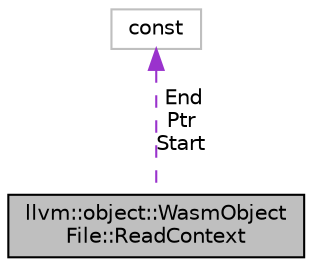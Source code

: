 digraph "llvm::object::WasmObjectFile::ReadContext"
{
 // LATEX_PDF_SIZE
  bgcolor="transparent";
  edge [fontname="Helvetica",fontsize="10",labelfontname="Helvetica",labelfontsize="10"];
  node [fontname="Helvetica",fontsize="10",shape=record];
  Node1 [label="llvm::object::WasmObject\lFile::ReadContext",height=0.2,width=0.4,color="black", fillcolor="grey75", style="filled", fontcolor="black",tooltip=" "];
  Node2 -> Node1 [dir="back",color="darkorchid3",fontsize="10",style="dashed",label=" End\nPtr\nStart" ,fontname="Helvetica"];
  Node2 [label="const",height=0.2,width=0.4,color="grey75",tooltip=" "];
}
